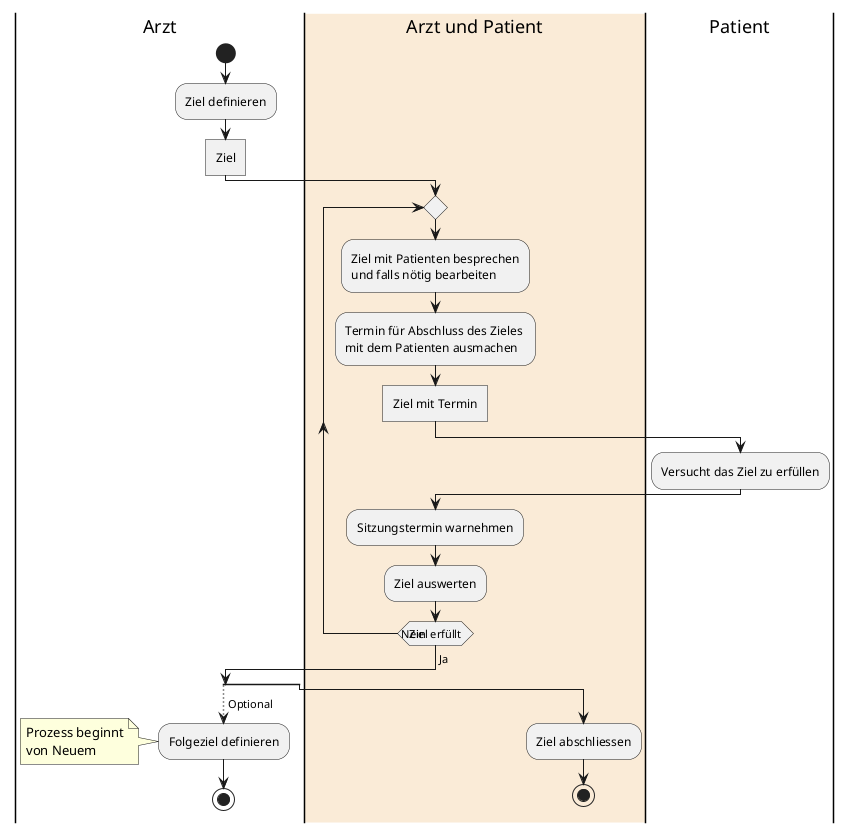 @startuml

'swimlane Arzt

'swimlane Arzt und Patient
'swimlane Patient


|Arzt|
start
:Ziel definieren;
:Ziel]
|#AntiqueWhite|Arzt und Patient|
repeat
    :Ziel mit Patienten besprechen
    und falls nötig bearbeiten;
    :Termin für Abschluss des Zieles \nmit dem Patienten ausmachen;
    :Ziel mit Termin]

    |Patient|
    :Versucht das Ziel zu erfüllen;
    |#AntiqueWhite|Arzt und Patient|
    :Sitzungstermin warnehmen;
    ':Vereinbarter Termin]
    :Ziel auswerten;

repeat while (Ziel erfüllt) -> Nein
    ->Ja;
    |Arzt|
    |#AntiqueWhite|Arzt und Patient|



split
    |Arzt|
    -[dotted]-> Optional;
	:Folgeziel definieren;
	note left
      Prozess beginnt
      von Neuem
    end note
    stop
split again
    |#AntiqueWhite|Arzt und Patient|
    :Ziel abschliessen;
    stop


@enduml